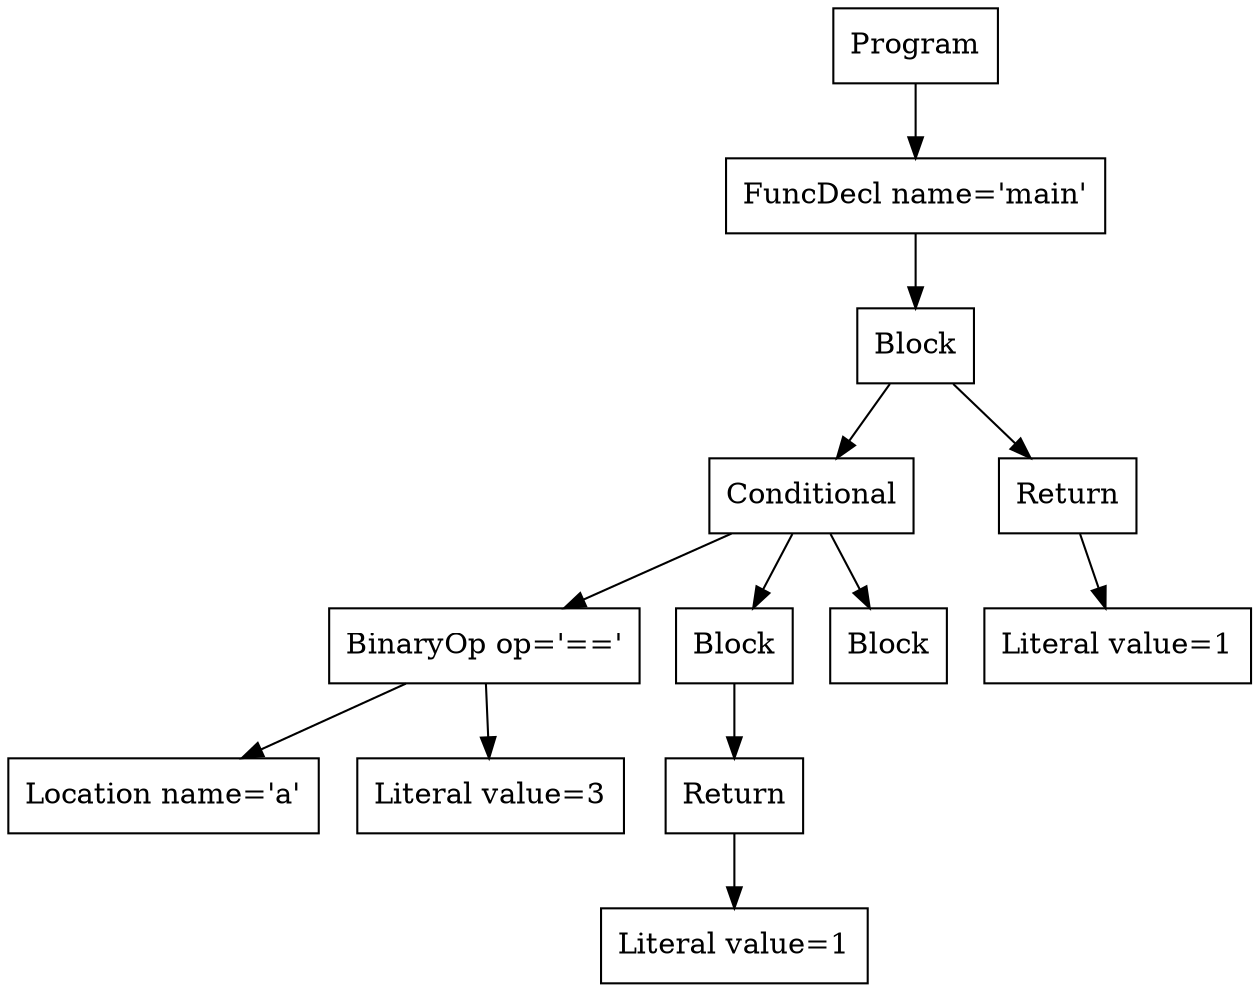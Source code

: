 digraph AST {
5 [shape=box, label="Location name='a'"];
6 [shape=box, label="Literal value=3"];
4 [shape=box, label="BinaryOp op='=='"];
4 -> 5;
4 -> 6;
9 [shape=box, label="Literal value=1"];
8 [shape=box, label="Return"];
8 -> 9;
7 [shape=box, label="Block"];
7 -> 8;
10 [shape=box, label="Block"];
3 [shape=box, label="Conditional"];
3 -> 4;
3 -> 7;
3 -> 10;
12 [shape=box, label="Literal value=1"];
11 [shape=box, label="Return"];
11 -> 12;
2 [shape=box, label="Block"];
2 -> 3;
2 -> 11;
1 [shape=box, label="FuncDecl name='main'"];
1 -> 2;
0 [shape=box, label="Program"];
0 -> 1;
}
